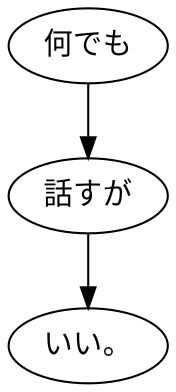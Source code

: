 digraph graph7255 {
	node0 [label="何でも"];
	node1 [label="話すが"];
	node2 [label="いい。"];
	node0 -> node1;
	node1 -> node2;
}

